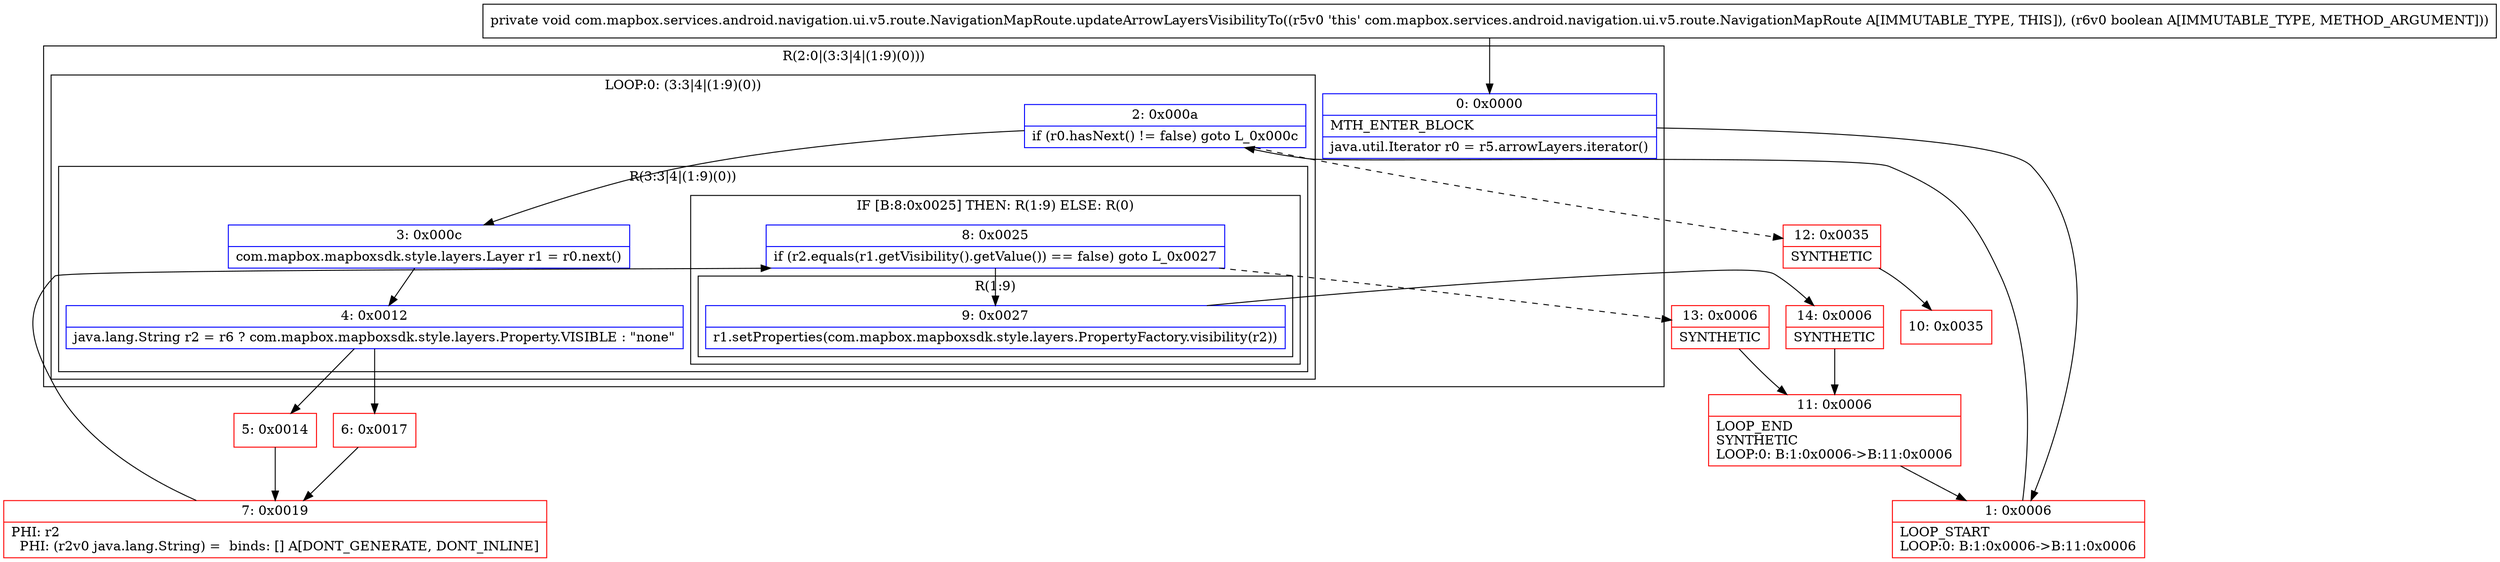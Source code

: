 digraph "CFG forcom.mapbox.services.android.navigation.ui.v5.route.NavigationMapRoute.updateArrowLayersVisibilityTo(Z)V" {
subgraph cluster_Region_721092372 {
label = "R(2:0|(3:3|4|(1:9)(0)))";
node [shape=record,color=blue];
Node_0 [shape=record,label="{0\:\ 0x0000|MTH_ENTER_BLOCK\l|java.util.Iterator r0 = r5.arrowLayers.iterator()\l}"];
subgraph cluster_LoopRegion_327063965 {
label = "LOOP:0: (3:3|4|(1:9)(0))";
node [shape=record,color=blue];
Node_2 [shape=record,label="{2\:\ 0x000a|if (r0.hasNext() != false) goto L_0x000c\l}"];
subgraph cluster_Region_662051847 {
label = "R(3:3|4|(1:9)(0))";
node [shape=record,color=blue];
Node_3 [shape=record,label="{3\:\ 0x000c|com.mapbox.mapboxsdk.style.layers.Layer r1 = r0.next()\l}"];
Node_4 [shape=record,label="{4\:\ 0x0012|java.lang.String r2 = r6 ? com.mapbox.mapboxsdk.style.layers.Property.VISIBLE : \"none\"\l}"];
subgraph cluster_IfRegion_2086077545 {
label = "IF [B:8:0x0025] THEN: R(1:9) ELSE: R(0)";
node [shape=record,color=blue];
Node_8 [shape=record,label="{8\:\ 0x0025|if (r2.equals(r1.getVisibility().getValue()) == false) goto L_0x0027\l}"];
subgraph cluster_Region_1090042227 {
label = "R(1:9)";
node [shape=record,color=blue];
Node_9 [shape=record,label="{9\:\ 0x0027|r1.setProperties(com.mapbox.mapboxsdk.style.layers.PropertyFactory.visibility(r2))\l}"];
}
subgraph cluster_Region_469422055 {
label = "R(0)";
node [shape=record,color=blue];
}
}
}
}
}
Node_1 [shape=record,color=red,label="{1\:\ 0x0006|LOOP_START\lLOOP:0: B:1:0x0006\-\>B:11:0x0006\l}"];
Node_5 [shape=record,color=red,label="{5\:\ 0x0014}"];
Node_6 [shape=record,color=red,label="{6\:\ 0x0017}"];
Node_7 [shape=record,color=red,label="{7\:\ 0x0019|PHI: r2 \l  PHI: (r2v0 java.lang.String) =  binds: [] A[DONT_GENERATE, DONT_INLINE]\l}"];
Node_10 [shape=record,color=red,label="{10\:\ 0x0035}"];
Node_11 [shape=record,color=red,label="{11\:\ 0x0006|LOOP_END\lSYNTHETIC\lLOOP:0: B:1:0x0006\-\>B:11:0x0006\l}"];
Node_12 [shape=record,color=red,label="{12\:\ 0x0035|SYNTHETIC\l}"];
Node_13 [shape=record,color=red,label="{13\:\ 0x0006|SYNTHETIC\l}"];
Node_14 [shape=record,color=red,label="{14\:\ 0x0006|SYNTHETIC\l}"];
MethodNode[shape=record,label="{private void com.mapbox.services.android.navigation.ui.v5.route.NavigationMapRoute.updateArrowLayersVisibilityTo((r5v0 'this' com.mapbox.services.android.navigation.ui.v5.route.NavigationMapRoute A[IMMUTABLE_TYPE, THIS]), (r6v0 boolean A[IMMUTABLE_TYPE, METHOD_ARGUMENT])) }"];
MethodNode -> Node_0;
Node_0 -> Node_1;
Node_2 -> Node_3;
Node_2 -> Node_12[style=dashed];
Node_3 -> Node_4;
Node_4 -> Node_5;
Node_4 -> Node_6;
Node_8 -> Node_9;
Node_8 -> Node_13[style=dashed];
Node_9 -> Node_14;
Node_1 -> Node_2;
Node_5 -> Node_7;
Node_6 -> Node_7;
Node_7 -> Node_8;
Node_11 -> Node_1;
Node_12 -> Node_10;
Node_13 -> Node_11;
Node_14 -> Node_11;
}


